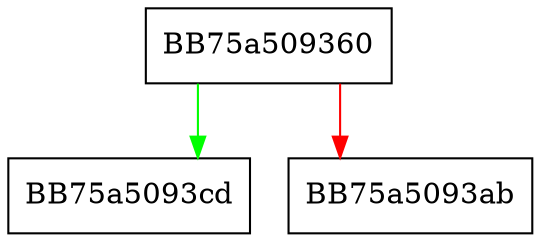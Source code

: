 digraph mp_lua_api_SR_ContextualExpandEnvironmentVariables {
  node [shape="box"];
  graph [splines=ortho];
  BB75a509360 -> BB75a5093cd [color="green"];
  BB75a509360 -> BB75a5093ab [color="red"];
}